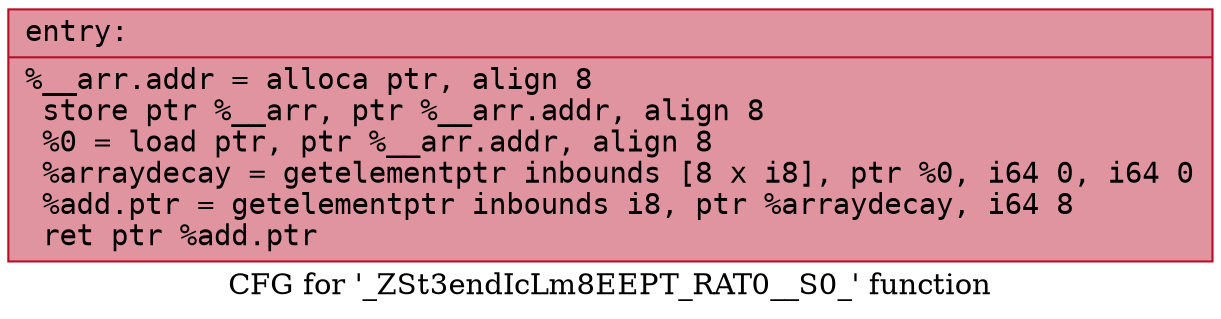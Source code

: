 digraph "CFG for '_ZSt3endIcLm8EEPT_RAT0__S0_' function" {
	label="CFG for '_ZSt3endIcLm8EEPT_RAT0__S0_' function";

	Node0x558416954fb0 [shape=record,color="#b70d28ff", style=filled, fillcolor="#b70d2870" fontname="Courier",label="{entry:\l|  %__arr.addr = alloca ptr, align 8\l  store ptr %__arr, ptr %__arr.addr, align 8\l  %0 = load ptr, ptr %__arr.addr, align 8\l  %arraydecay = getelementptr inbounds [8 x i8], ptr %0, i64 0, i64 0\l  %add.ptr = getelementptr inbounds i8, ptr %arraydecay, i64 8\l  ret ptr %add.ptr\l}"];
}
